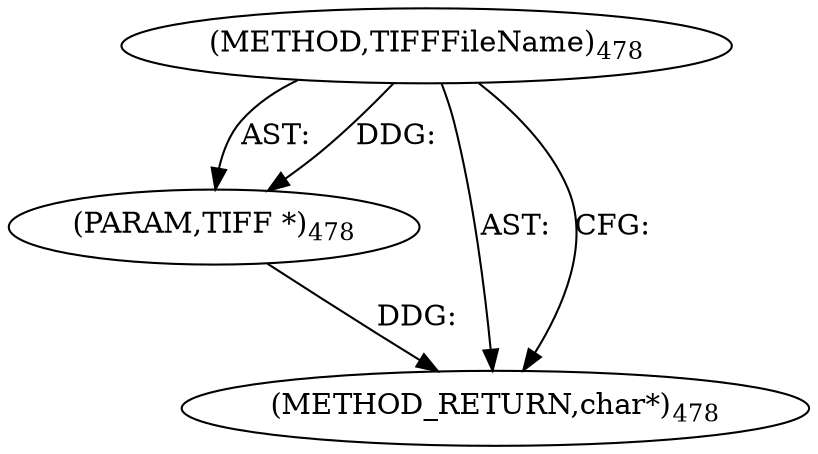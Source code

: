 digraph "TIFFFileName" {  
"8942" [label = <(METHOD,TIFFFileName)<SUB>478</SUB>> ]
"8943" [label = <(PARAM,TIFF *)<SUB>478</SUB>> ]
"8944" [label = <(METHOD_RETURN,char*)<SUB>478</SUB>> ]
  "8942" -> "8943"  [ label = "AST: "] 
  "8942" -> "8944"  [ label = "AST: "] 
  "8942" -> "8944"  [ label = "CFG: "] 
  "8943" -> "8944"  [ label = "DDG: "] 
  "8942" -> "8943"  [ label = "DDG: "] 
}
